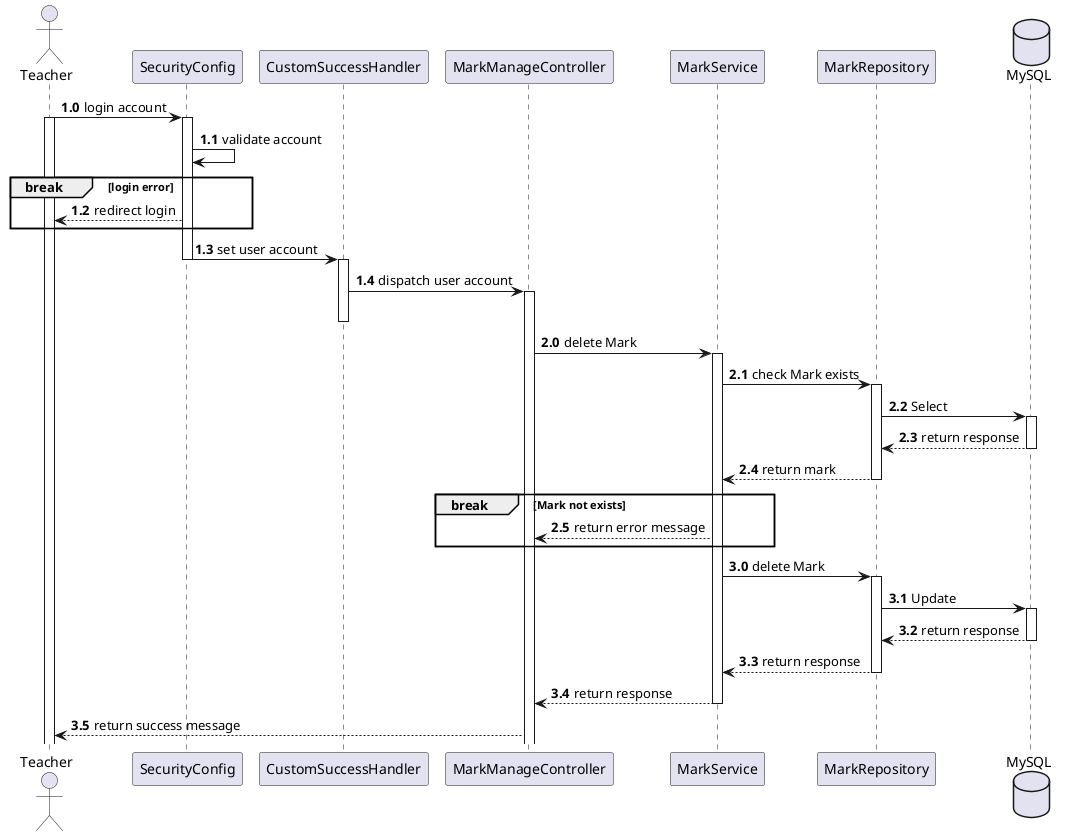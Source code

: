 @startuml
Actor Teacher
participant SecurityConfig
participant CustomSuccessHandler
participant MarkManageController
participant MarkService
participant MarkRepository
database MySQL

autonumber 1.0
Teacher -> SecurityConfig: login account

activate Teacher
activate SecurityConfig
autonumber 1.1
SecurityConfig -> SecurityConfig: validate account
break login error
SecurityConfig --> Teacher: redirect login
end
SecurityConfig -> CustomSuccessHandler: set user account
deactivate SecurityConfig
activate CustomSuccessHandler
CustomSuccessHandler -> MarkManageController: dispatch user account
activate MarkManageController
deactivate CustomSuccessHandler
autonumber 2.0
MarkManageController -> MarkService : delete Mark
activate MarkService
MarkService -> MarkRepository: check Mark exists
activate MarkRepository
MarkRepository -> MySQL: Select
activate MySQL
MySQL --> MarkRepository: return response
deactivate MySQL
MarkRepository --> MarkService: return mark
deactivate MarkRepository
break Mark not exists
MarkService --> MarkManageController: return error message
end
autonumber 3.0
MarkService -> MarkRepository: delete Mark
activate MarkRepository
MarkRepository -> MySQL: Update
activate MySQL
MySQL --> MarkRepository: return response
deactivate MySQL
MarkRepository --> MarkService: return response
deactivate MarkRepository
MarkService --> MarkManageController: return response
deactivate MarkService
MarkManageController --> Teacher: return success message
@enduml